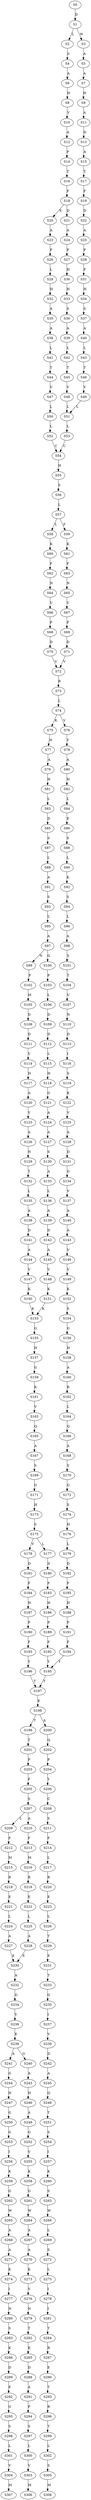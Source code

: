 strict digraph  {
	S0 -> S1 [ label = D ];
	S1 -> S2 [ label = L ];
	S1 -> S3 [ label = W ];
	S2 -> S4 [ label = S ];
	S3 -> S5 [ label = A ];
	S4 -> S6 [ label = A ];
	S5 -> S7 [ label = A ];
	S6 -> S8 [ label = H ];
	S7 -> S9 [ label = H ];
	S8 -> S10 [ label = V ];
	S9 -> S11 [ label = A ];
	S10 -> S12 [ label = A ];
	S11 -> S13 [ label = D ];
	S12 -> S14 [ label = P ];
	S13 -> S15 [ label = A ];
	S14 -> S16 [ label = T ];
	S15 -> S17 [ label = T ];
	S16 -> S18 [ label = F ];
	S17 -> S19 [ label = F ];
	S18 -> S20 [ label = E ];
	S18 -> S21 [ label = D ];
	S19 -> S22 [ label = D ];
	S20 -> S23 [ label = A ];
	S21 -> S24 [ label = A ];
	S22 -> S25 [ label = A ];
	S23 -> S26 [ label = P ];
	S24 -> S27 [ label = P ];
	S25 -> S28 [ label = P ];
	S26 -> S29 [ label = L ];
	S27 -> S30 [ label = H ];
	S28 -> S31 [ label = F ];
	S29 -> S32 [ label = H ];
	S30 -> S33 [ label = H ];
	S31 -> S34 [ label = H ];
	S32 -> S35 [ label = A ];
	S33 -> S36 [ label = S ];
	S34 -> S37 [ label = S ];
	S35 -> S38 [ label = A ];
	S36 -> S39 [ label = A ];
	S37 -> S40 [ label = A ];
	S38 -> S41 [ label = L ];
	S39 -> S42 [ label = L ];
	S40 -> S43 [ label = L ];
	S41 -> S44 [ label = T ];
	S42 -> S45 [ label = T ];
	S43 -> S46 [ label = T ];
	S44 -> S47 [ label = V ];
	S45 -> S48 [ label = V ];
	S46 -> S49 [ label = V ];
	S47 -> S50 [ label = L ];
	S48 -> S51 [ label = L ];
	S49 -> S51 [ label = L ];
	S50 -> S52 [ label = L ];
	S51 -> S53 [ label = L ];
	S52 -> S54 [ label = C ];
	S53 -> S54 [ label = C ];
	S54 -> S55 [ label = H ];
	S55 -> S56 [ label = S ];
	S56 -> S57 [ label = L ];
	S57 -> S58 [ label = L ];
	S57 -> S59 [ label = F ];
	S58 -> S60 [ label = K ];
	S59 -> S61 [ label = K ];
	S60 -> S62 [ label = F ];
	S61 -> S63 [ label = F ];
	S62 -> S64 [ label = N ];
	S63 -> S65 [ label = N ];
	S64 -> S66 [ label = V ];
	S65 -> S67 [ label = V ];
	S66 -> S68 [ label = P ];
	S67 -> S69 [ label = P ];
	S68 -> S70 [ label = D ];
	S69 -> S71 [ label = D ];
	S70 -> S72 [ label = V ];
	S71 -> S72 [ label = V ];
	S72 -> S73 [ label = R ];
	S73 -> S74 [ label = L ];
	S74 -> S75 [ label = K ];
	S74 -> S76 [ label = V ];
	S75 -> S77 [ label = H ];
	S76 -> S78 [ label = Y ];
	S77 -> S79 [ label = A ];
	S78 -> S80 [ label = A ];
	S79 -> S81 [ label = H ];
	S80 -> S82 [ label = H ];
	S81 -> S83 [ label = L ];
	S82 -> S84 [ label = L ];
	S83 -> S85 [ label = D ];
	S84 -> S86 [ label = E ];
	S85 -> S87 [ label = S ];
	S86 -> S88 [ label = S ];
	S87 -> S89 [ label = L ];
	S88 -> S90 [ label = L ];
	S89 -> S91 [ label = A ];
	S90 -> S92 [ label = K ];
	S91 -> S93 [ label = S ];
	S92 -> S94 [ label = S ];
	S93 -> S95 [ label = L ];
	S94 -> S96 [ label = L ];
	S95 -> S97 [ label = A ];
	S96 -> S98 [ label = A ];
	S97 -> S99 [ label = N ];
	S97 -> S100 [ label = G ];
	S98 -> S101 [ label = S ];
	S99 -> S102 [ label = P ];
	S100 -> S103 [ label = P ];
	S101 -> S104 [ label = T ];
	S102 -> S105 [ label = M ];
	S103 -> S106 [ label = L ];
	S104 -> S107 [ label = V ];
	S105 -> S108 [ label = D ];
	S106 -> S109 [ label = D ];
	S107 -> S110 [ label = N ];
	S108 -> S111 [ label = D ];
	S109 -> S112 [ label = D ];
	S110 -> S113 [ label = D ];
	S111 -> S114 [ label = V ];
	S112 -> S115 [ label = L ];
	S113 -> S116 [ label = I ];
	S114 -> S117 [ label = H ];
	S115 -> S118 [ label = H ];
	S116 -> S119 [ label = S ];
	S117 -> S120 [ label = A ];
	S118 -> S121 [ label = G ];
	S119 -> S122 [ label = K ];
	S120 -> S123 [ label = V ];
	S121 -> S124 [ label = A ];
	S122 -> S125 [ label = V ];
	S123 -> S126 [ label = A ];
	S124 -> S127 [ label = A ];
	S125 -> S128 [ label = A ];
	S126 -> S129 [ label = N ];
	S127 -> S130 [ label = S ];
	S128 -> S131 [ label = D ];
	S129 -> S132 [ label = T ];
	S130 -> S133 [ label = A ];
	S131 -> S134 [ label = G ];
	S132 -> S135 [ label = L ];
	S133 -> S136 [ label = L ];
	S134 -> S137 [ label = V ];
	S135 -> S138 [ label = A ];
	S136 -> S139 [ label = A ];
	S137 -> S140 [ label = A ];
	S138 -> S141 [ label = D ];
	S139 -> S142 [ label = D ];
	S140 -> S143 [ label = A ];
	S141 -> S144 [ label = A ];
	S142 -> S145 [ label = A ];
	S143 -> S146 [ label = V ];
	S144 -> S147 [ label = V ];
	S145 -> S148 [ label = V ];
	S146 -> S149 [ label = V ];
	S147 -> S150 [ label = K ];
	S148 -> S151 [ label = K ];
	S149 -> S152 [ label = K ];
	S150 -> S153 [ label = K ];
	S151 -> S153 [ label = K ];
	S152 -> S154 [ label = S ];
	S153 -> S155 [ label = G ];
	S154 -> S156 [ label = G ];
	S155 -> S157 [ label = H ];
	S156 -> S158 [ label = H ];
	S157 -> S159 [ label = G ];
	S158 -> S160 [ label = A ];
	S159 -> S161 [ label = K ];
	S160 -> S162 [ label = R ];
	S161 -> S163 [ label = V ];
	S162 -> S164 [ label = L ];
	S163 -> S165 [ label = Q ];
	S164 -> S166 [ label = Q ];
	S165 -> S167 [ label = A ];
	S166 -> S168 [ label = A ];
	S167 -> S169 [ label = S ];
	S168 -> S170 [ label = S ];
	S169 -> S171 [ label = G ];
	S170 -> S172 [ label = G ];
	S171 -> S173 [ label = H ];
	S172 -> S174 [ label = S ];
	S173 -> S175 [ label = S ];
	S174 -> S176 [ label = H ];
	S175 -> S177 [ label = L ];
	S175 -> S178 [ label = V ];
	S176 -> S179 [ label = L ];
	S177 -> S180 [ label = D ];
	S178 -> S181 [ label = D ];
	S179 -> S182 [ label = D ];
	S180 -> S183 [ label = F ];
	S181 -> S184 [ label = F ];
	S182 -> S185 [ label = F ];
	S183 -> S186 [ label = H ];
	S184 -> S187 [ label = H ];
	S185 -> S188 [ label = H ];
	S186 -> S189 [ label = P ];
	S187 -> S190 [ label = P ];
	S188 -> S191 [ label = P ];
	S189 -> S192 [ label = F ];
	S190 -> S193 [ label = F ];
	S191 -> S194 [ label = F ];
	S192 -> S195 [ label = Y ];
	S193 -> S196 [ label = Y ];
	S194 -> S195 [ label = Y ];
	S195 -> S197 [ label = T ];
	S196 -> S197 [ label = T ];
	S197 -> S198 [ label = K ];
	S198 -> S199 [ label = T ];
	S198 -> S200 [ label = A ];
	S199 -> S201 [ label = T ];
	S200 -> S202 [ label = Q ];
	S201 -> S203 [ label = P ];
	S202 -> S204 [ label = P ];
	S203 -> S205 [ label = F ];
	S204 -> S206 [ label = Y ];
	S205 -> S207 [ label = S ];
	S206 -> S208 [ label = C ];
	S207 -> S209 [ label = L ];
	S207 -> S210 [ label = A ];
	S208 -> S211 [ label = S ];
	S209 -> S212 [ label = F ];
	S210 -> S213 [ label = F ];
	S211 -> S214 [ label = F ];
	S212 -> S215 [ label = M ];
	S213 -> S216 [ label = M ];
	S214 -> S217 [ label = L ];
	S215 -> S218 [ label = R ];
	S216 -> S219 [ label = R ];
	S217 -> S220 [ label = R ];
	S218 -> S221 [ label = E ];
	S219 -> S222 [ label = E ];
	S220 -> S223 [ label = E ];
	S221 -> S224 [ label = L ];
	S222 -> S225 [ label = L ];
	S223 -> S226 [ label = L ];
	S224 -> S227 [ label = A ];
	S225 -> S228 [ label = A ];
	S226 -> S229 [ label = T ];
	S227 -> S230 [ label = E ];
	S228 -> S230 [ label = E ];
	S229 -> S231 [ label = E ];
	S230 -> S232 [ label = A ];
	S231 -> S233 [ label = T ];
	S232 -> S234 [ label = G ];
	S233 -> S235 [ label = G ];
	S234 -> S236 [ label = Y ];
	S235 -> S237 [ label = I ];
	S236 -> S238 [ label = E ];
	S237 -> S239 [ label = V ];
	S238 -> S240 [ label = G ];
	S238 -> S241 [ label = A ];
	S239 -> S242 [ label = D ];
	S240 -> S243 [ label = A ];
	S241 -> S244 [ label = G ];
	S242 -> S245 [ label = A ];
	S243 -> S246 [ label = H ];
	S244 -> S247 [ label = H ];
	S245 -> S248 [ label = Q ];
	S246 -> S249 [ label = A ];
	S247 -> S250 [ label = G ];
	S248 -> S251 [ label = T ];
	S249 -> S252 [ label = G ];
	S250 -> S253 [ label = G ];
	S251 -> S254 [ label = S ];
	S252 -> S255 [ label = V ];
	S253 -> S256 [ label = I ];
	S254 -> S257 [ label = I ];
	S255 -> S258 [ label = K ];
	S256 -> S259 [ label = K ];
	S257 -> S260 [ label = K ];
	S258 -> S261 [ label = G ];
	S259 -> S262 [ label = G ];
	S260 -> S263 [ label = S ];
	S261 -> S264 [ label = W ];
	S262 -> S265 [ label = W ];
	S263 -> S266 [ label = W ];
	S264 -> S267 [ label = A ];
	S265 -> S268 [ label = A ];
	S266 -> S269 [ label = L ];
	S267 -> S270 [ label = A ];
	S268 -> S271 [ label = A ];
	S269 -> S272 [ label = S ];
	S270 -> S273 [ label = K ];
	S271 -> S274 [ label = K ];
	S272 -> S275 [ label = L ];
	S273 -> S276 [ label = V ];
	S274 -> S277 [ label = I ];
	S275 -> S278 [ label = I ];
	S276 -> S279 [ label = N ];
	S277 -> S280 [ label = N ];
	S278 -> S281 [ label = I ];
	S279 -> S282 [ label = T ];
	S280 -> S283 [ label = S ];
	S281 -> S284 [ label = T ];
	S282 -> S285 [ label = K ];
	S283 -> S286 [ label = K ];
	S284 -> S287 [ label = R ];
	S285 -> S288 [ label = D ];
	S286 -> S289 [ label = D ];
	S287 -> S290 [ label = E ];
	S288 -> S291 [ label = A ];
	S289 -> S292 [ label = E ];
	S290 -> S293 [ label = T ];
	S291 -> S294 [ label = P ];
	S292 -> S295 [ label = G ];
	S293 -> S296 [ label = R ];
	S294 -> S297 [ label = S ];
	S295 -> S298 [ label = S ];
	S296 -> S299 [ label = T ];
	S297 -> S300 [ label = L ];
	S298 -> S301 [ label = L ];
	S299 -> S302 [ label = L ];
	S300 -> S303 [ label = V ];
	S301 -> S304 [ label = V ];
	S302 -> S305 [ label = S ];
	S303 -> S306 [ label = M ];
	S304 -> S307 [ label = M ];
	S305 -> S308 [ label = M ];
}
